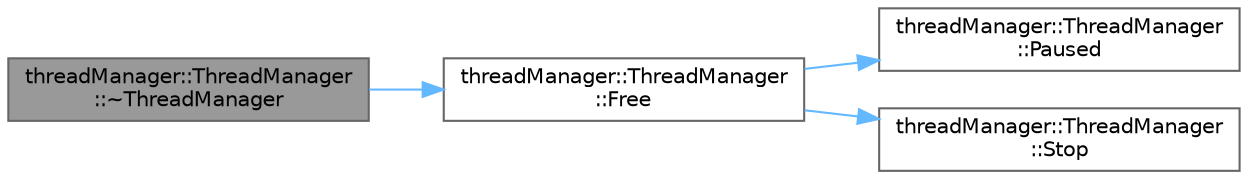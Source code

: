 digraph "threadManager::ThreadManager::~ThreadManager"
{
 // LATEX_PDF_SIZE
  bgcolor="transparent";
  edge [fontname=Helvetica,fontsize=10,labelfontname=Helvetica,labelfontsize=10];
  node [fontname=Helvetica,fontsize=10,shape=box,height=0.2,width=0.4];
  rankdir="LR";
  Node1 [id="Node000001",label="threadManager::ThreadManager\l::~ThreadManager",height=0.2,width=0.4,color="gray40", fillcolor="grey60", style="filled", fontcolor="black",tooltip="소멸자, 스레드를 종료하고 리소스를 해제합니다."];
  Node1 -> Node2 [id="edge1_Node000001_Node000002",color="steelblue1",style="solid",tooltip=" "];
  Node2 [id="Node000002",label="threadManager::ThreadManager\l::Free",height=0.2,width=0.4,color="grey40", fillcolor="white", style="filled",URL="$a00161.html#a8663b247893f4a1face6d475497f1324",tooltip="스레드를 종료하고 리소스를 해제합니다."];
  Node2 -> Node3 [id="edge2_Node000002_Node000003",color="steelblue1",style="solid",tooltip=" "];
  Node3 [id="Node000003",label="threadManager::ThreadManager\l::Paused",height=0.2,width=0.4,color="grey40", fillcolor="white", style="filled",URL="$a00161.html#a603bdb86d12ade22671868fd33a2cdad",tooltip="스레드를 일시정지합니다."];
  Node2 -> Node4 [id="edge3_Node000002_Node000004",color="steelblue1",style="solid",tooltip=" "];
  Node4 [id="Node000004",label="threadManager::ThreadManager\l::Stop",height=0.2,width=0.4,color="grey40", fillcolor="white", style="filled",URL="$a00161.html#ae7f455dfb535ac10104ac64484a1ee9f",tooltip="스레드를 중지합니다."];
}
